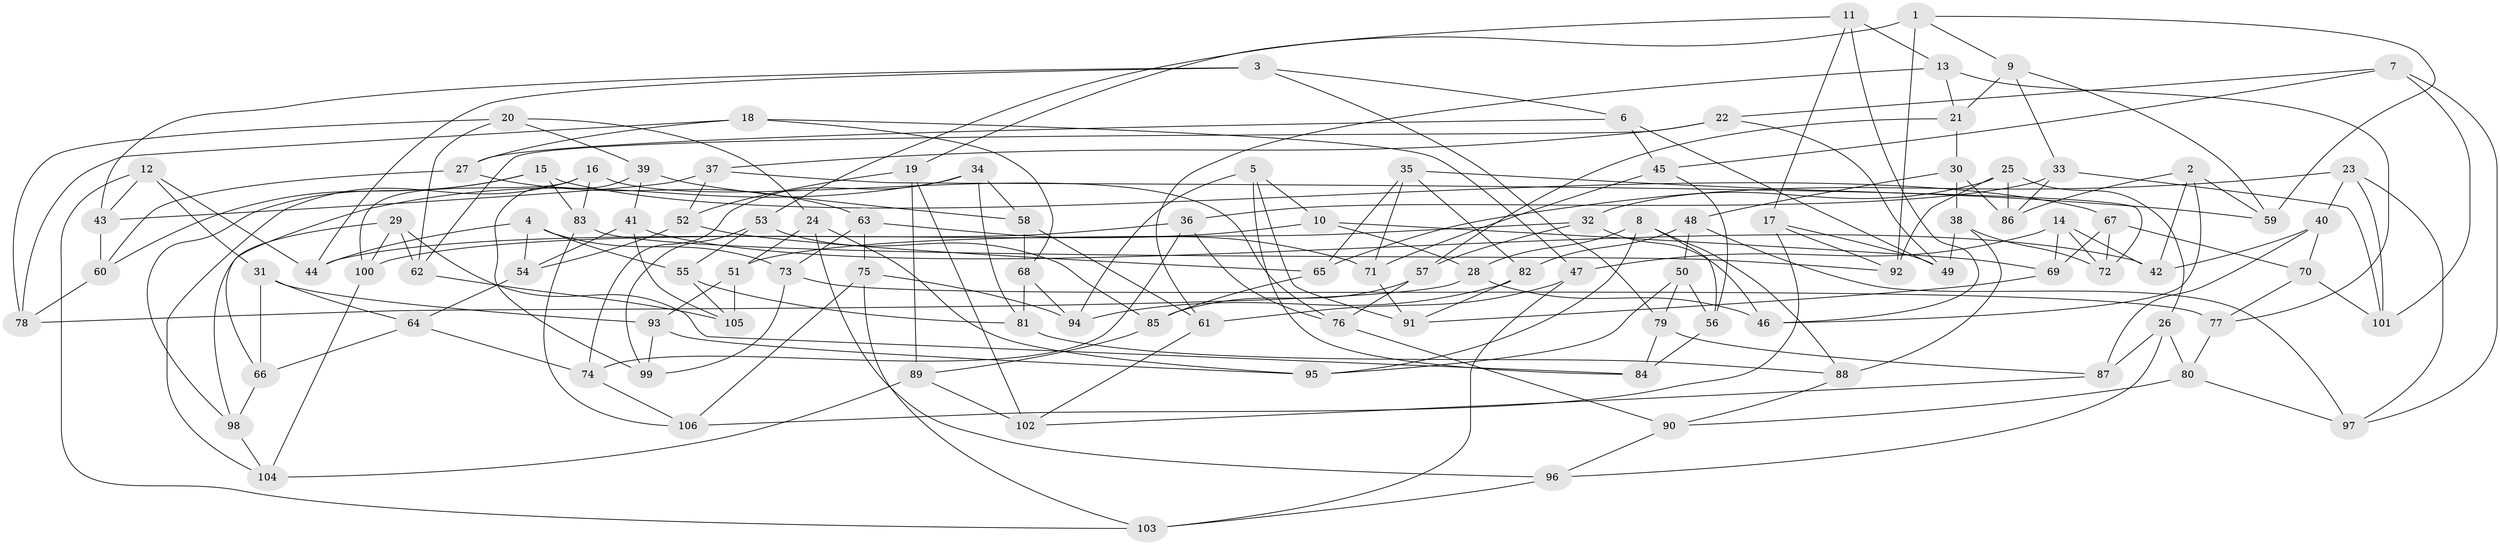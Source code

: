 // Generated by graph-tools (version 1.1) at 2025/38/03/09/25 02:38:07]
// undirected, 106 vertices, 212 edges
graph export_dot {
graph [start="1"]
  node [color=gray90,style=filled];
  1;
  2;
  3;
  4;
  5;
  6;
  7;
  8;
  9;
  10;
  11;
  12;
  13;
  14;
  15;
  16;
  17;
  18;
  19;
  20;
  21;
  22;
  23;
  24;
  25;
  26;
  27;
  28;
  29;
  30;
  31;
  32;
  33;
  34;
  35;
  36;
  37;
  38;
  39;
  40;
  41;
  42;
  43;
  44;
  45;
  46;
  47;
  48;
  49;
  50;
  51;
  52;
  53;
  54;
  55;
  56;
  57;
  58;
  59;
  60;
  61;
  62;
  63;
  64;
  65;
  66;
  67;
  68;
  69;
  70;
  71;
  72;
  73;
  74;
  75;
  76;
  77;
  78;
  79;
  80;
  81;
  82;
  83;
  84;
  85;
  86;
  87;
  88;
  89;
  90;
  91;
  92;
  93;
  94;
  95;
  96;
  97;
  98;
  99;
  100;
  101;
  102;
  103;
  104;
  105;
  106;
  1 -- 53;
  1 -- 9;
  1 -- 92;
  1 -- 59;
  2 -- 59;
  2 -- 42;
  2 -- 46;
  2 -- 86;
  3 -- 6;
  3 -- 43;
  3 -- 44;
  3 -- 79;
  4 -- 54;
  4 -- 44;
  4 -- 73;
  4 -- 55;
  5 -- 94;
  5 -- 91;
  5 -- 10;
  5 -- 84;
  6 -- 45;
  6 -- 27;
  6 -- 49;
  7 -- 101;
  7 -- 45;
  7 -- 22;
  7 -- 97;
  8 -- 88;
  8 -- 95;
  8 -- 28;
  8 -- 56;
  9 -- 21;
  9 -- 59;
  9 -- 33;
  10 -- 28;
  10 -- 69;
  10 -- 100;
  11 -- 19;
  11 -- 46;
  11 -- 17;
  11 -- 13;
  12 -- 103;
  12 -- 44;
  12 -- 43;
  12 -- 31;
  13 -- 21;
  13 -- 77;
  13 -- 61;
  14 -- 69;
  14 -- 42;
  14 -- 47;
  14 -- 72;
  15 -- 83;
  15 -- 67;
  15 -- 98;
  15 -- 60;
  16 -- 104;
  16 -- 100;
  16 -- 83;
  16 -- 76;
  17 -- 92;
  17 -- 49;
  17 -- 106;
  18 -- 78;
  18 -- 68;
  18 -- 27;
  18 -- 47;
  19 -- 102;
  19 -- 52;
  19 -- 89;
  20 -- 24;
  20 -- 39;
  20 -- 78;
  20 -- 62;
  21 -- 30;
  21 -- 57;
  22 -- 37;
  22 -- 49;
  22 -- 62;
  23 -- 65;
  23 -- 40;
  23 -- 101;
  23 -- 97;
  24 -- 96;
  24 -- 51;
  24 -- 95;
  25 -- 32;
  25 -- 86;
  25 -- 26;
  25 -- 92;
  26 -- 87;
  26 -- 80;
  26 -- 96;
  27 -- 63;
  27 -- 60;
  28 -- 46;
  28 -- 78;
  29 -- 98;
  29 -- 100;
  29 -- 84;
  29 -- 62;
  30 -- 86;
  30 -- 48;
  30 -- 38;
  31 -- 64;
  31 -- 93;
  31 -- 66;
  32 -- 46;
  32 -- 57;
  32 -- 51;
  33 -- 36;
  33 -- 86;
  33 -- 101;
  34 -- 81;
  34 -- 74;
  34 -- 58;
  34 -- 66;
  35 -- 71;
  35 -- 59;
  35 -- 82;
  35 -- 65;
  36 -- 44;
  36 -- 76;
  36 -- 74;
  37 -- 43;
  37 -- 52;
  37 -- 72;
  38 -- 72;
  38 -- 88;
  38 -- 49;
  39 -- 99;
  39 -- 58;
  39 -- 41;
  40 -- 42;
  40 -- 87;
  40 -- 70;
  41 -- 54;
  41 -- 42;
  41 -- 105;
  43 -- 60;
  45 -- 56;
  45 -- 71;
  47 -- 61;
  47 -- 103;
  48 -- 82;
  48 -- 97;
  48 -- 50;
  50 -- 79;
  50 -- 56;
  50 -- 95;
  51 -- 93;
  51 -- 105;
  52 -- 54;
  52 -- 65;
  53 -- 55;
  53 -- 99;
  53 -- 85;
  54 -- 64;
  55 -- 81;
  55 -- 105;
  56 -- 84;
  57 -- 85;
  57 -- 76;
  58 -- 61;
  58 -- 68;
  60 -- 78;
  61 -- 102;
  62 -- 105;
  63 -- 75;
  63 -- 73;
  63 -- 71;
  64 -- 74;
  64 -- 66;
  65 -- 85;
  66 -- 98;
  67 -- 72;
  67 -- 69;
  67 -- 70;
  68 -- 81;
  68 -- 94;
  69 -- 91;
  70 -- 101;
  70 -- 77;
  71 -- 91;
  73 -- 99;
  73 -- 77;
  74 -- 106;
  75 -- 103;
  75 -- 106;
  75 -- 94;
  76 -- 90;
  77 -- 80;
  79 -- 87;
  79 -- 84;
  80 -- 90;
  80 -- 97;
  81 -- 88;
  82 -- 91;
  82 -- 94;
  83 -- 92;
  83 -- 106;
  85 -- 89;
  87 -- 102;
  88 -- 90;
  89 -- 104;
  89 -- 102;
  90 -- 96;
  93 -- 95;
  93 -- 99;
  96 -- 103;
  98 -- 104;
  100 -- 104;
}

